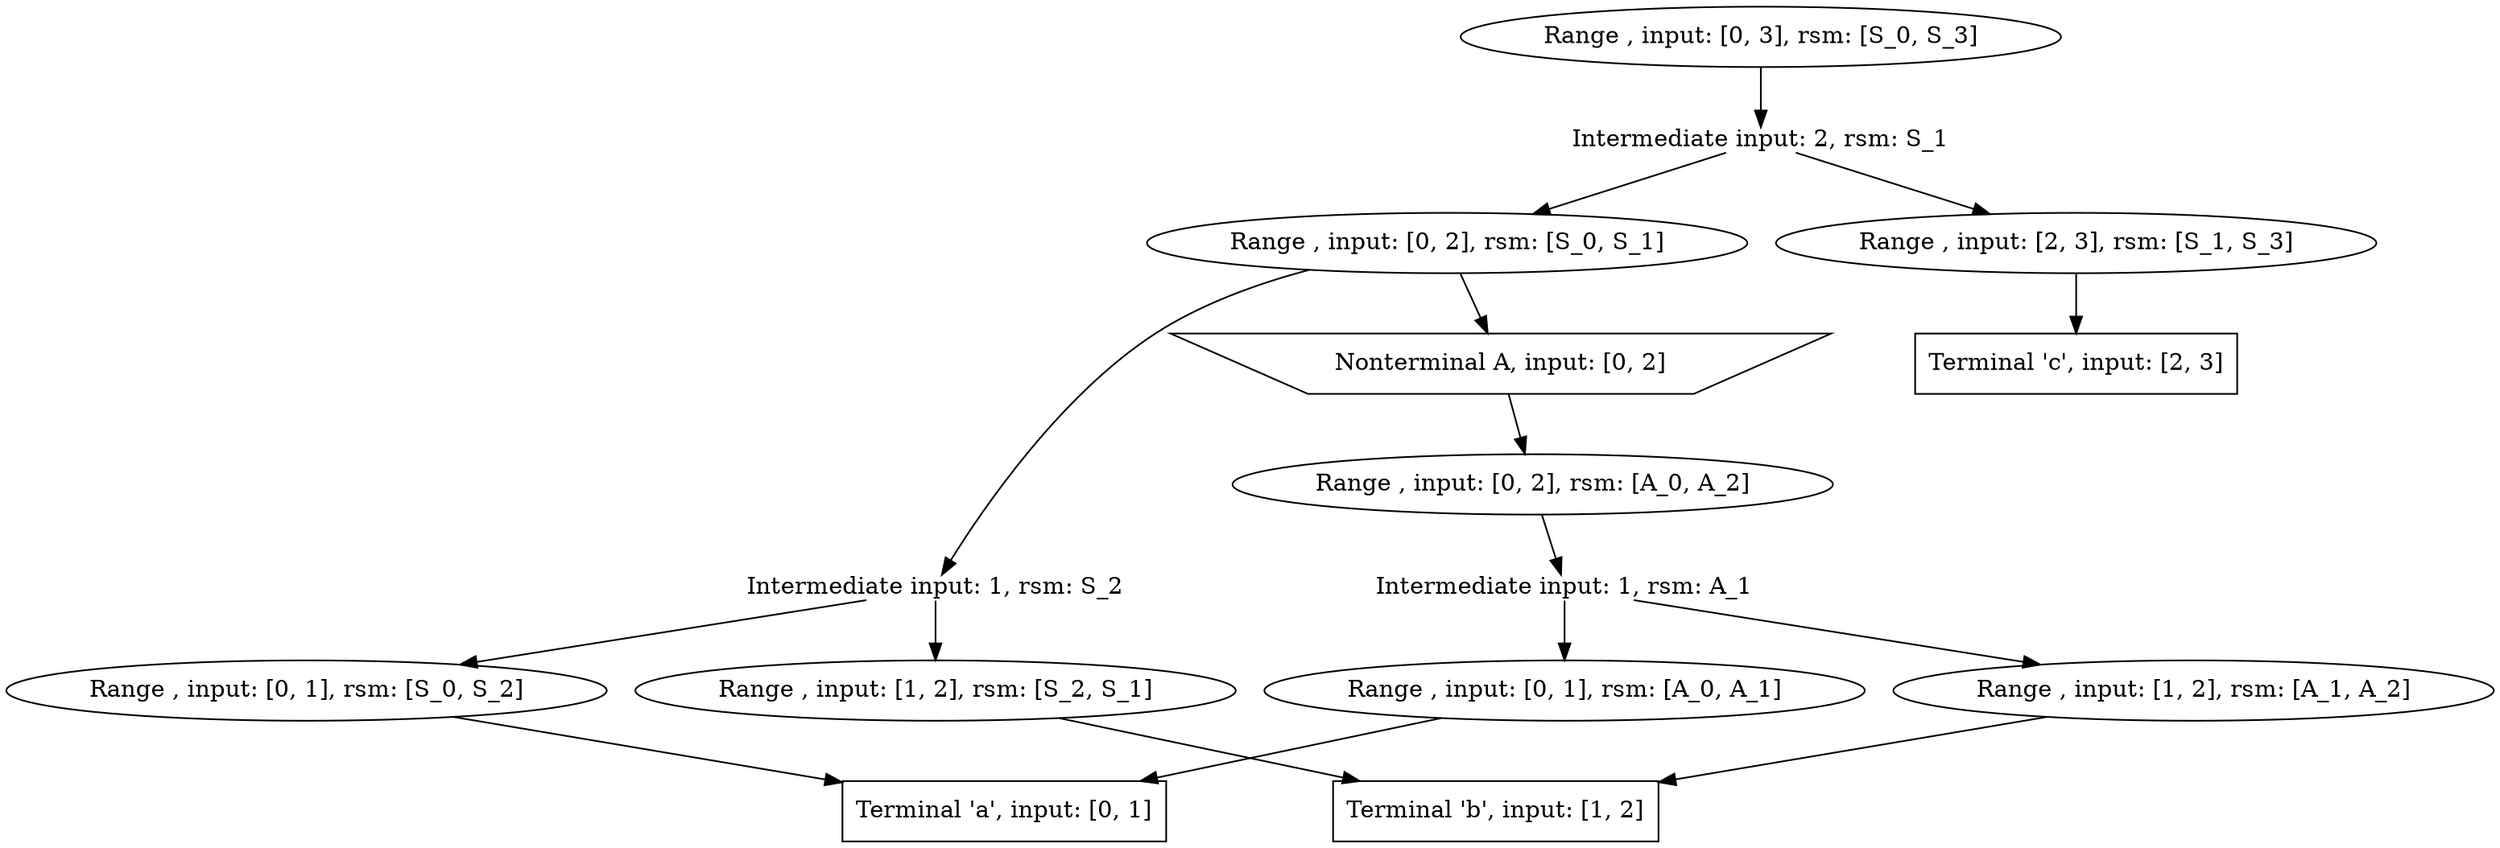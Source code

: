 digraph g {
labelloc="t"
label=""
0 [label = "Intermediate input: 1, rsm: A_1", shape = plain]
1 [label = "Intermediate input: 1, rsm: S_2", shape = plain]
2 [label = "Intermediate input: 2, rsm: S_1", shape = plain]
3 [label = "Nonterminal A, input: [0, 2]", shape = invtrapezium]
4 [label = "Range , input: [0, 1], rsm: [A_0, A_1]", shape = ellipse]
5 [label = "Range , input: [0, 1], rsm: [S_0, S_2]", shape = ellipse]
6 [label = "Range , input: [0, 2], rsm: [A_0, A_2]", shape = ellipse]
7 [label = "Range , input: [0, 2], rsm: [S_0, S_1]", shape = ellipse]
8 [label = "Range , input: [0, 3], rsm: [S_0, S_3]", shape = ellipse]
9 [label = "Range , input: [1, 2], rsm: [A_1, A_2]", shape = ellipse]
10 [label = "Range , input: [1, 2], rsm: [S_2, S_1]", shape = ellipse]
11 [label = "Range , input: [2, 3], rsm: [S_1, S_3]", shape = ellipse]
12 [label = "Terminal 'a', input: [0, 1]", shape = rectangle]
13 [label = "Terminal 'b', input: [1, 2]", shape = rectangle]
14 [label = "Terminal 'c', input: [2, 3]", shape = rectangle]
0->4
0->9
1->10
1->5
10->13
11->14
2->11
2->7
3->6
4->12
5->12
6->0
7->1
7->3
8->2
9->13
}
